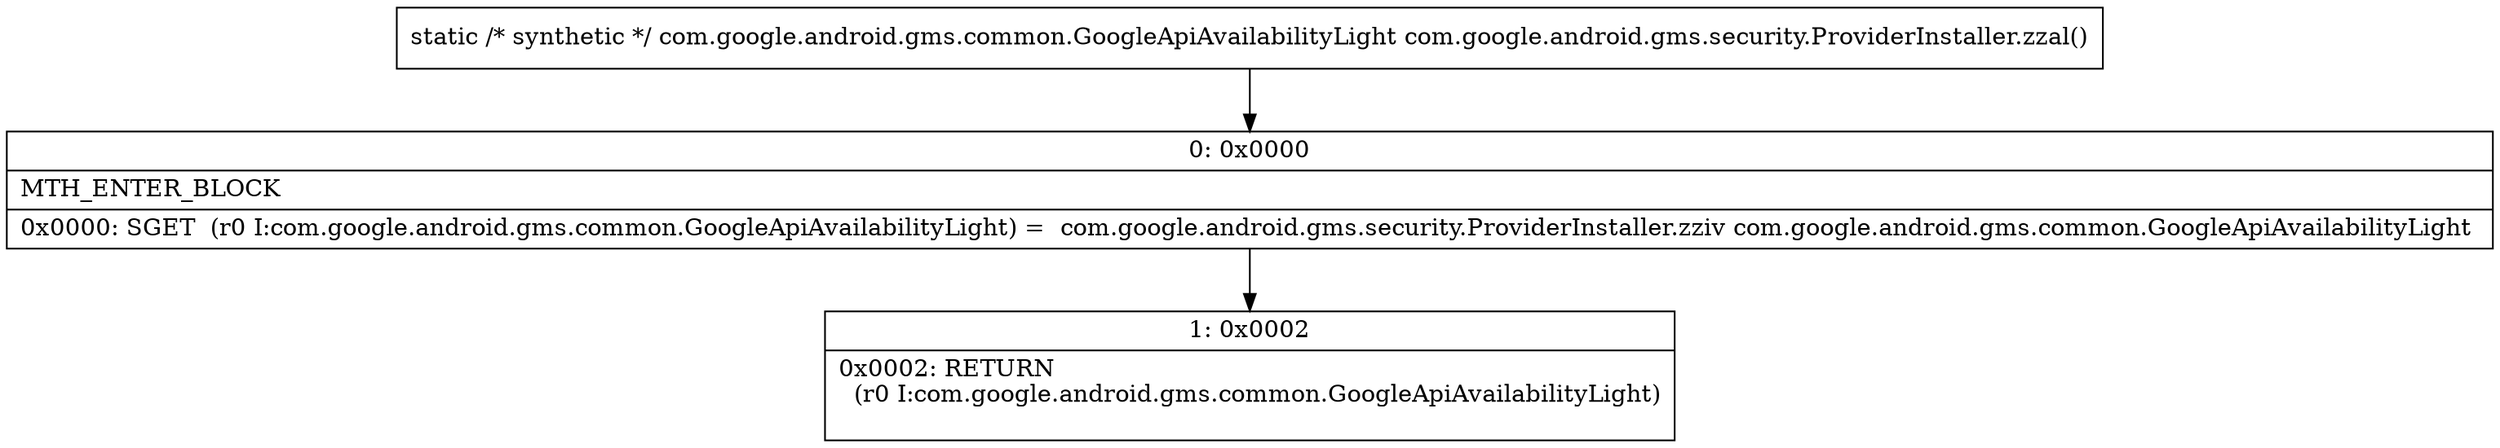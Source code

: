 digraph "CFG forcom.google.android.gms.security.ProviderInstaller.zzal()Lcom\/google\/android\/gms\/common\/GoogleApiAvailabilityLight;" {
Node_0 [shape=record,label="{0\:\ 0x0000|MTH_ENTER_BLOCK\l|0x0000: SGET  (r0 I:com.google.android.gms.common.GoogleApiAvailabilityLight) =  com.google.android.gms.security.ProviderInstaller.zziv com.google.android.gms.common.GoogleApiAvailabilityLight \l}"];
Node_1 [shape=record,label="{1\:\ 0x0002|0x0002: RETURN  \l  (r0 I:com.google.android.gms.common.GoogleApiAvailabilityLight)\l \l}"];
MethodNode[shape=record,label="{static \/* synthetic *\/ com.google.android.gms.common.GoogleApiAvailabilityLight com.google.android.gms.security.ProviderInstaller.zzal() }"];
MethodNode -> Node_0;
Node_0 -> Node_1;
}

